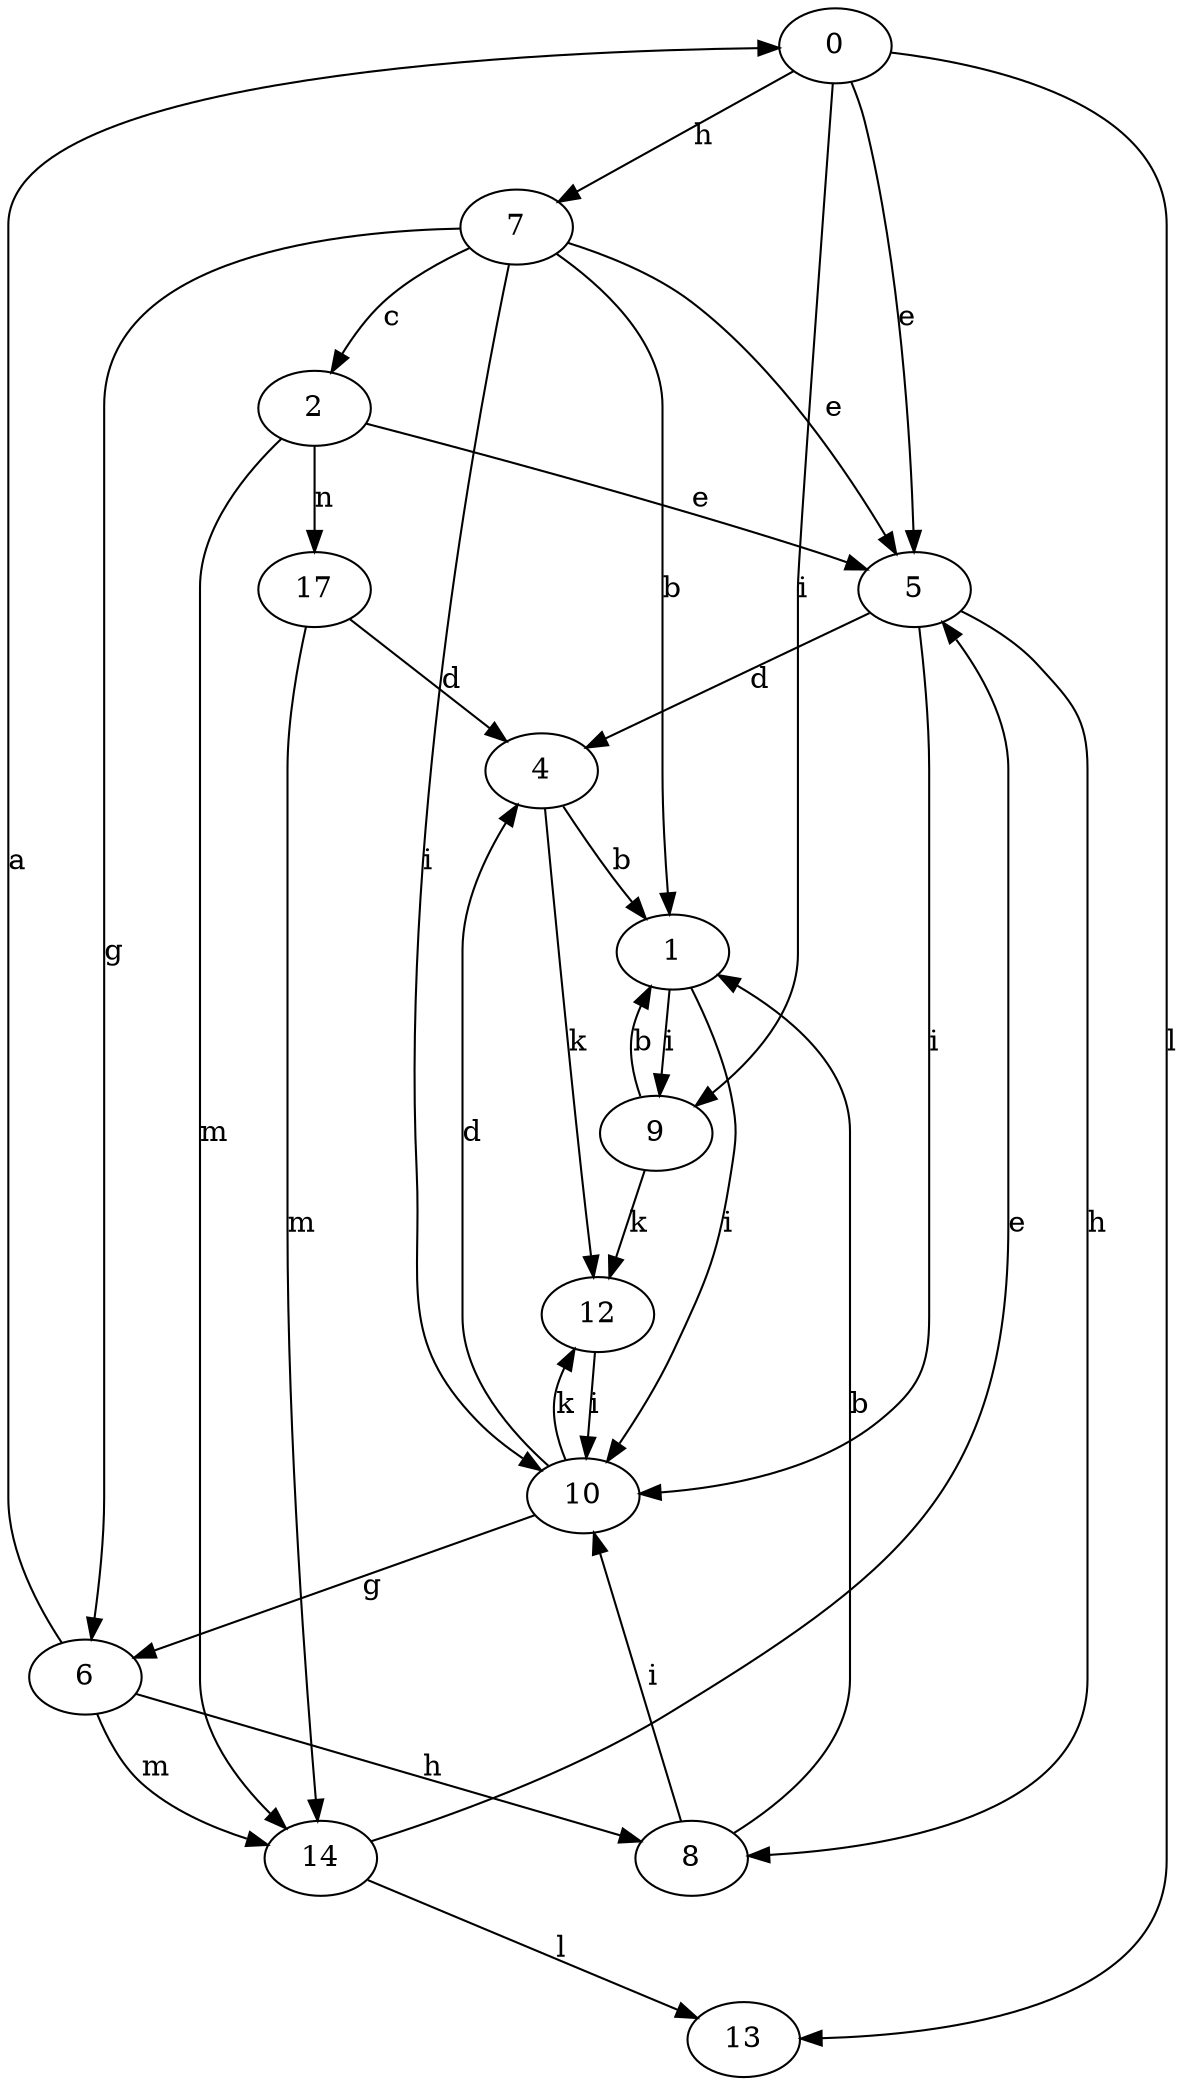 strict digraph  {
0;
1;
2;
4;
5;
6;
7;
8;
9;
10;
12;
13;
14;
17;
0 -> 5  [label=e];
0 -> 7  [label=h];
0 -> 9  [label=i];
0 -> 13  [label=l];
1 -> 9  [label=i];
1 -> 10  [label=i];
2 -> 5  [label=e];
2 -> 14  [label=m];
2 -> 17  [label=n];
4 -> 1  [label=b];
4 -> 12  [label=k];
5 -> 4  [label=d];
5 -> 8  [label=h];
5 -> 10  [label=i];
6 -> 0  [label=a];
6 -> 8  [label=h];
6 -> 14  [label=m];
7 -> 1  [label=b];
7 -> 2  [label=c];
7 -> 5  [label=e];
7 -> 6  [label=g];
7 -> 10  [label=i];
8 -> 1  [label=b];
8 -> 10  [label=i];
9 -> 1  [label=b];
9 -> 12  [label=k];
10 -> 4  [label=d];
10 -> 6  [label=g];
10 -> 12  [label=k];
12 -> 10  [label=i];
14 -> 5  [label=e];
14 -> 13  [label=l];
17 -> 4  [label=d];
17 -> 14  [label=m];
}
